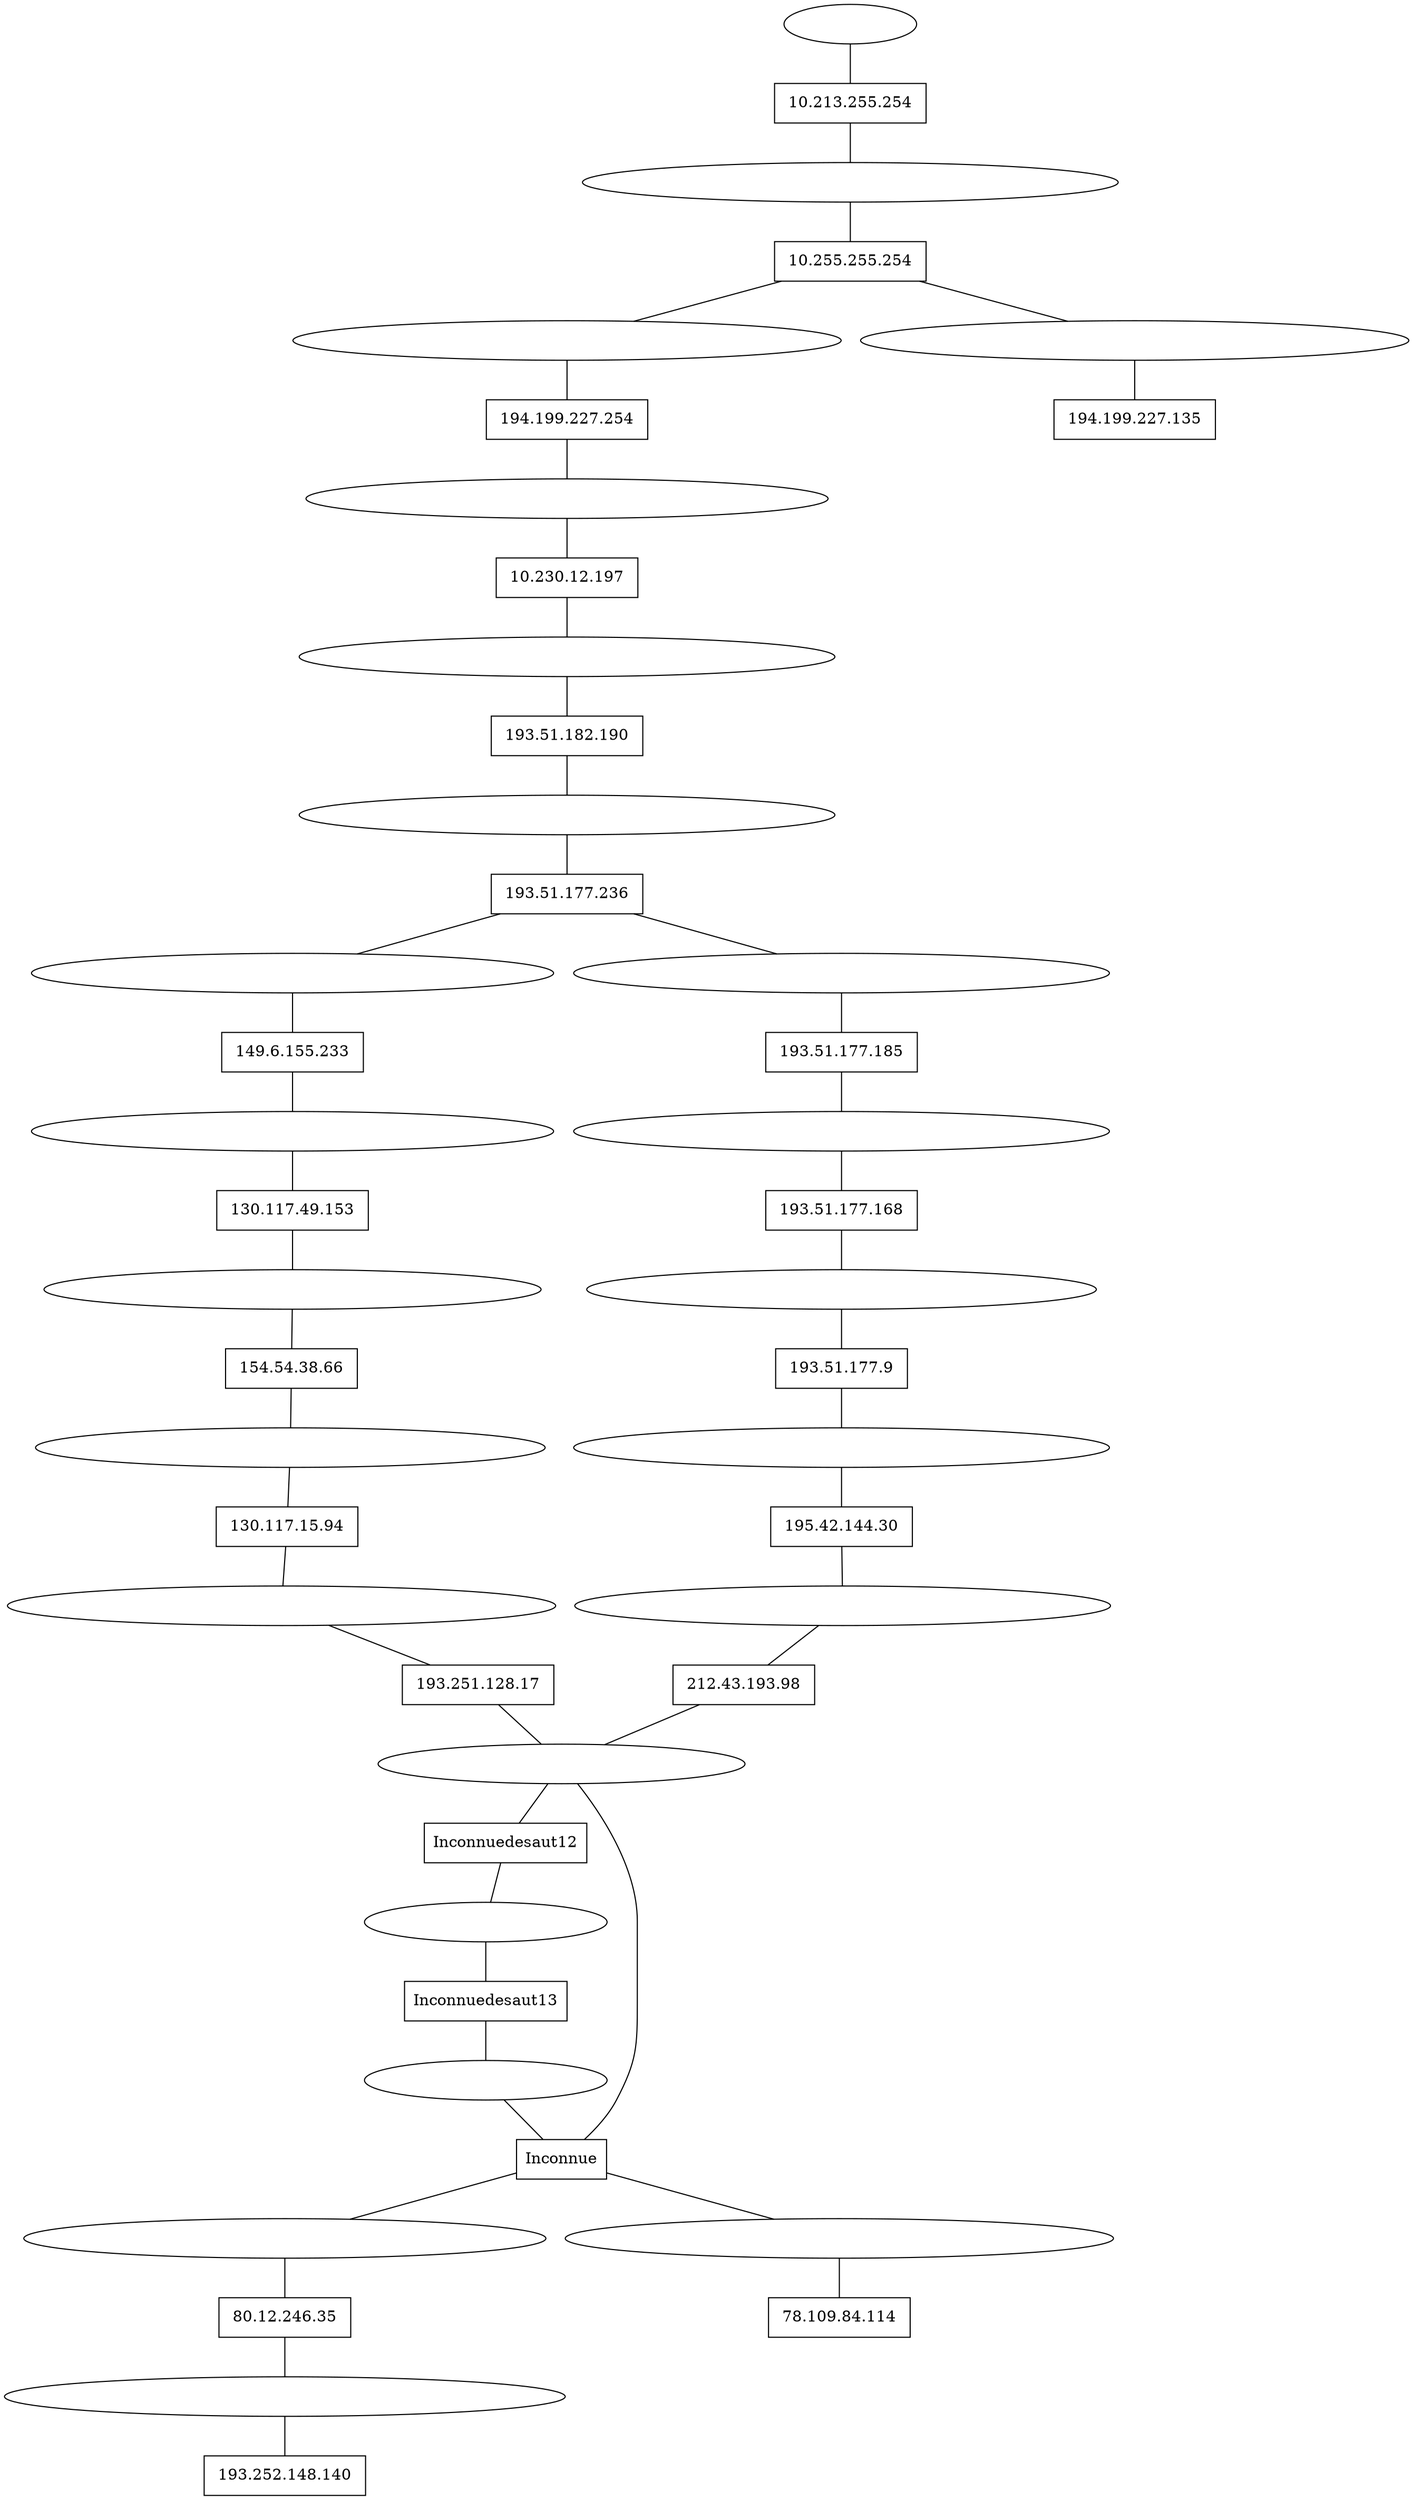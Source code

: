 Strict Graph G {
node[layer=all,shape=box];
"10.213.8.1" -- " 10.213.255.254 " -- " Réseau avant 10.255.255.254 [[65535]] & saut 1 " -- " 10.255.255.254 " -- " Réseau avant 194.199.227.254 [AS2200] & saut 2 " -- " 194.199.227.254 " -- " Réseau avant 10.230.12.197 [[65535]] & saut 3 " -- " 10.230.12.197 " -- " Réseau avant 193.51.182.190 [AS2200] & saut 4 " -- " 193.51.182.190 " -- " Réseau avant 193.51.177.236 [AS2200] & saut 5 " -- " 193.51.177.236 " -- " Réseau avant 149.6.155.233 [[65535]] & saut 6 " -- " 149.6.155.233 " -- " Réseau avant 130.117.49.153 [AS174] & saut 7 " -- " 130.117.49.153 " -- " Réseau avant 154.54.38.66 [AS174] & saut 8 " -- " 154.54.38.66 " -- " Réseau avant 130.117.15.94 [AS174] & saut 9 " -- " 130.117.15.94 " -- " Réseau avant 193.251.128.17 [AS5511] & saut 10 " -- " 193.251.128.17 " -- " Réseau avant [65535] & saut 11 " --  Inconnuedesaut12 -- " Inconnue de saut 12 " --  Inconnuedesaut13 -- " Inconnue de saut 13 " --  Inconnue  -- " Réseau avant 80.12.246.35 [[65535]] & saut 14 " -- " 80.12.246.35 " -- " Réseau avant 193.252.148.140 [[65535]] & saut 15 " -- " 193.252.148.140 "; 
"10.213.8.1" , " Réseau avant 10.255.255.254 [[65535]] & saut 1 "  , " Réseau avant 194.199.227.254 [AS2200] & saut 2 "  , " Réseau avant 10.230.12.197 [[65535]] & saut 3 "  , " Réseau avant 193.51.182.190 [AS2200] & saut 4 "  , " Réseau avant 193.51.177.236 [AS2200] & saut 5 "  , " Réseau avant 149.6.155.233 [[65535]] & saut 6 "  , " Réseau avant 130.117.49.153 [AS174] & saut 7 "  , " Réseau avant 154.54.38.66 [AS174] & saut 8 "  , " Réseau avant 130.117.15.94 [AS174] & saut 9 "  , " Réseau avant 193.251.128.17 [AS5511] & saut 10 "  , " Réseau avant [65535] & saut 11 "  , " Inconnue de saut 12 "  , " Inconnue de saut 13 "  , " Réseau avant 80.12.246.35 [[65535]] & saut 14 "  , " Réseau avant 193.252.148.140 [[65535]] & saut 15 "   [shape=ellipse,fontcolor=white];
"10.213.8.1" -- " 10.213.255.254 " -- " Réseau avant 10.255.255.254 [[65535]] & saut 1 " -- " 10.255.255.254 " -- " Réseau avant 194.199.227.135 [AS2200] & saut 2 " -- " 194.199.227.135 "; 
"10.213.8.1" , " Réseau avant 10.255.255.254 [[65535]] & saut 1 "  , " Réseau avant 194.199.227.135 [AS2200] & saut 2 "   [shape=ellipse,fontcolor=white];
"10.213.8.1" -- " 10.213.255.254 " -- " Réseau avant 10.255.255.254 [[65535]] & saut 1 " -- " 10.255.255.254 " -- " Réseau avant 194.199.227.254 [AS2200] & saut 2 " -- " 194.199.227.254 " -- " Réseau avant 10.230.12.197 [[65535]] & saut 3 " -- " 10.230.12.197 " -- " Réseau avant 193.51.182.190 [AS2200] & saut 4 " -- " 193.51.182.190 " -- " Réseau avant 193.51.177.236 [AS2200] & saut 5 " -- " 193.51.177.236 " -- " Réseau avant 193.51.177.185 [AS2200] & saut 6 " -- " 193.51.177.185 " -- " Réseau avant 193.51.177.168 [AS2200] & saut 7 " -- " 193.51.177.168 " -- " Réseau avant 193.51.177.9 [AS2200] & saut 8 " -- " 193.51.177.9 " -- " Réseau avant 195.42.144.30 [AS44729] & saut 9 " -- " 195.42.144.30 " -- " Réseau avant 212.43.193.98 [AS8426] & saut 10 " -- " 212.43.193.98 " -- " Réseau avant [65535] & saut 11 " --  Inconnue  -- " Réseau avant 78.109.84.114 [AS34948] & saut 12 " -- " 78.109.84.114 "; 
"10.213.8.1" , " Réseau avant 10.255.255.254 [[65535]] & saut 1 "  , " Réseau avant 194.199.227.254 [AS2200] & saut 2 "  , " Réseau avant 10.230.12.197 [[65535]] & saut 3 "  , " Réseau avant 193.51.182.190 [AS2200] & saut 4 "  , " Réseau avant 193.51.177.236 [AS2200] & saut 5 "  , " Réseau avant 193.51.177.185 [AS2200] & saut 6 "  , " Réseau avant 193.51.177.168 [AS2200] & saut 7 "  , " Réseau avant 193.51.177.9 [AS2200] & saut 8 "  , " Réseau avant 195.42.144.30 [AS44729] & saut 9 "  , " Réseau avant 212.43.193.98 [AS8426] & saut 10 "  , " Réseau avant [65535] & saut 11 "  , " Réseau avant 78.109.84.114 [AS34948] & saut 12 "   [shape=ellipse,fontcolor=white];
}
